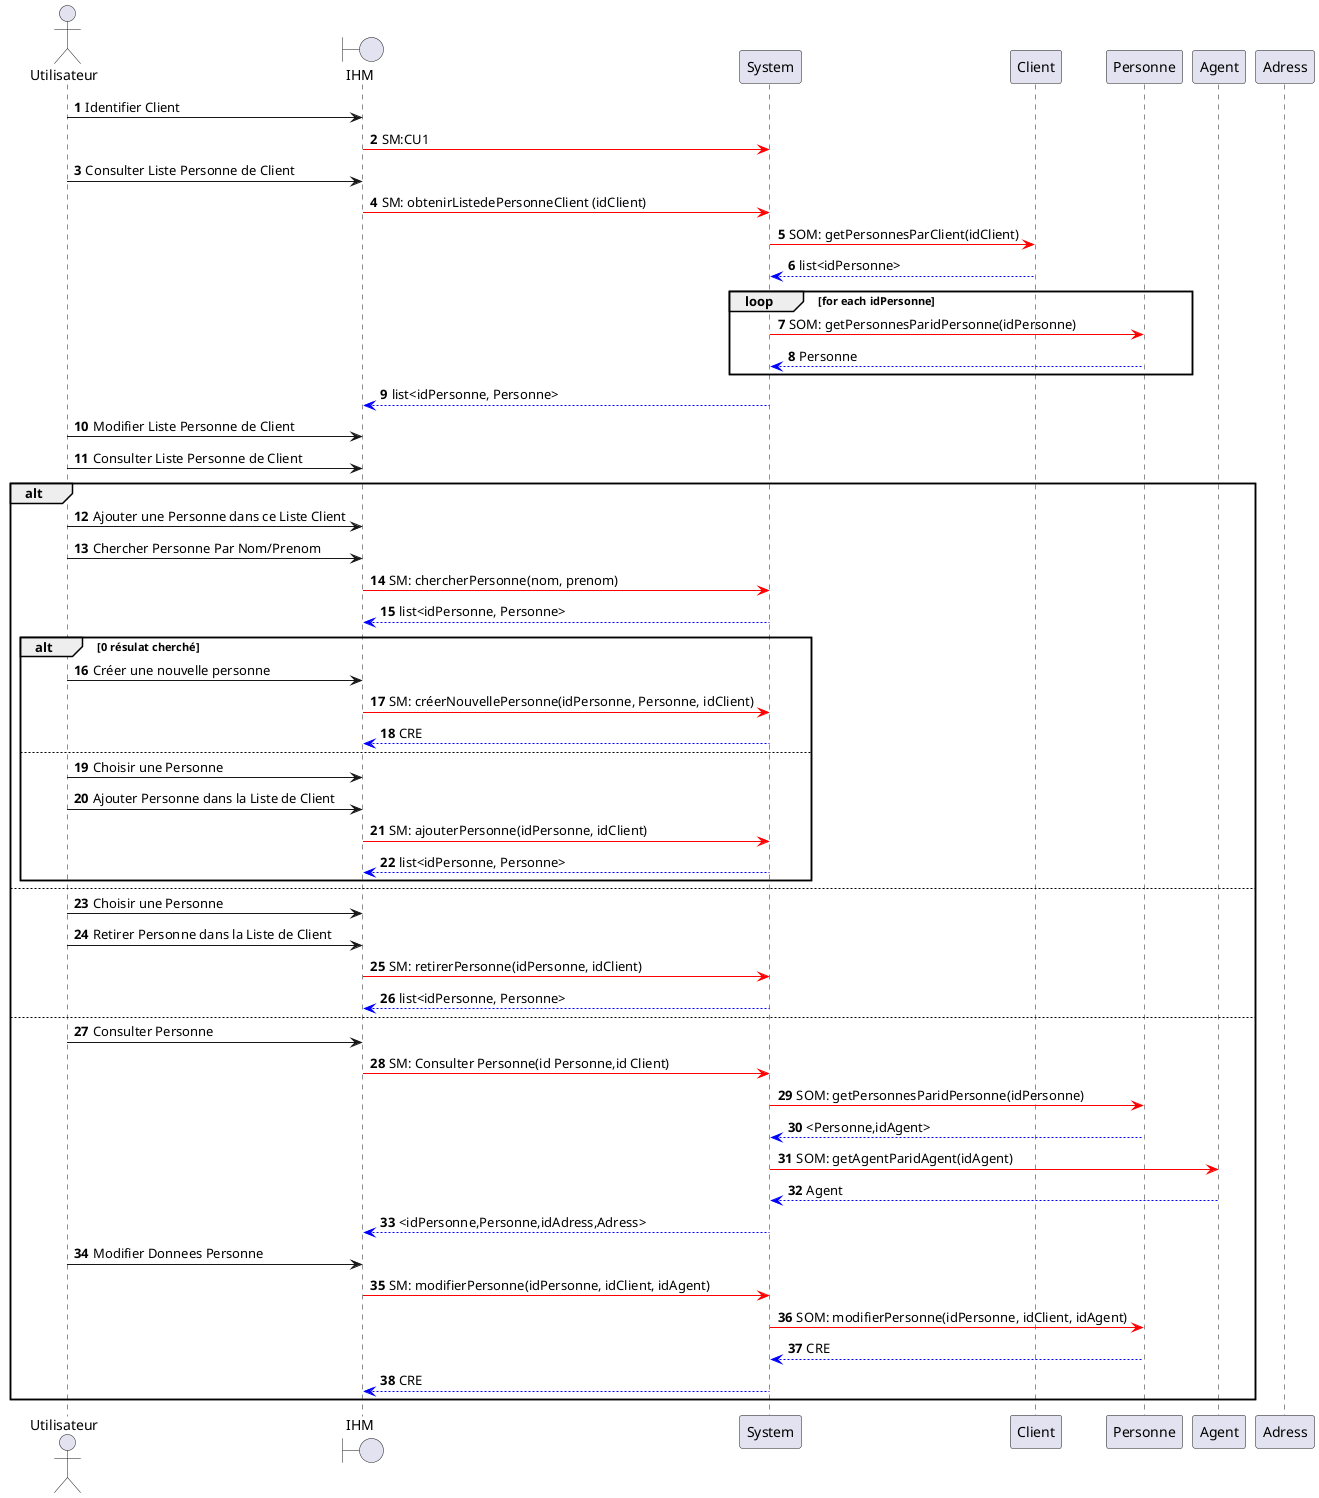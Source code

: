 @startuml

actor Utilisateur as U
boundary IHM as I
participant System as S
participant Client as C
participant Personne as P
participant Agent as A
participant Adress as Ad
'在personne和agent之间添加一个association 来储存最后一个modifier/ajouter 的agent的Id
autonumber

U->I: Identifier Client
    I-[#red]>S: SM:CU1

U->I: Consulter Liste Personne de Client
    I-[#red]>S: SM: obtenirListedePersonneClient (idClient)
        S-[#red]>C: SOM: getPersonnesParClient(idClient)
        C-[#0000FF]->S: list<idPersonne>
        loop for each idPersonne
        S-[#red]>P: SOM: getPersonnesParidPersonne(idPersonne)
        P-[#0000FF]->S: Personne
        end

    S-[#0000FF]->I: list<idPersonne, Personne>


U->I: Modifier Liste Personne de Client
U->I: Consulter Liste Personne de Client
alt
    U->I: Ajouter une Personne dans ce Liste Client

    U->I: Chercher Personne Par Nom/Prenom
        I-[#red]>S: SM: chercherPersonne(nom, prenom)
        S-[#0000FF]->I: list<idPersonne, Personne>
    alt  0 résulat cherché
    U->I: Créer une nouvelle personne
            I-[#red]>S: SM: créerNouvellePersonne(idPersonne, Personne, idClient)
            S-[#0000FF]->I: CRE
    else
    U->I: Choisir une Personne

    U->I: Ajouter Personne dans la Liste de Client
        I-[#red]>S: SM: ajouterPersonne(idPersonne, idClient)
        S-[#0000FF]->I: list<idPersonne, Personne>
    end
else
    U->I: Choisir une Personne
    U->I: Retirer Personne dans la Liste de Client
        I-[#red]>S: SM: retirerPersonne(idPersonne, idClient)
        S-[#0000FF]->I: list<idPersonne, Personne>
else
    U->I: Consulter Personne
        I-[#red]>S: SM: Consulter Personne(id Personne,id Client)
            S-[#red]>P: SOM: getPersonnesParidPersonne(idPersonne)
            P-[#0000FF]->S: <Personne,idAgent>
            S-[#red]>A: SOM: getAgentParidAgent(idAgent)
            A-[#0000FF]->S: Agent

        S-[#0000FF]->I: <idPersonne,Personne,idAdress,Adress>
    U->I: Modifier Donnees Personne
        I-[#red]>S: SM: modifierPersonne(idPersonne, idClient, idAgent)
            S-[#red]>P: SOM: modifierPersonne(idPersonne, idClient, idAgent)
            P-[#0000FF]->S: CRE
        S-[#0000FF]->I: CRE
end



@enduml